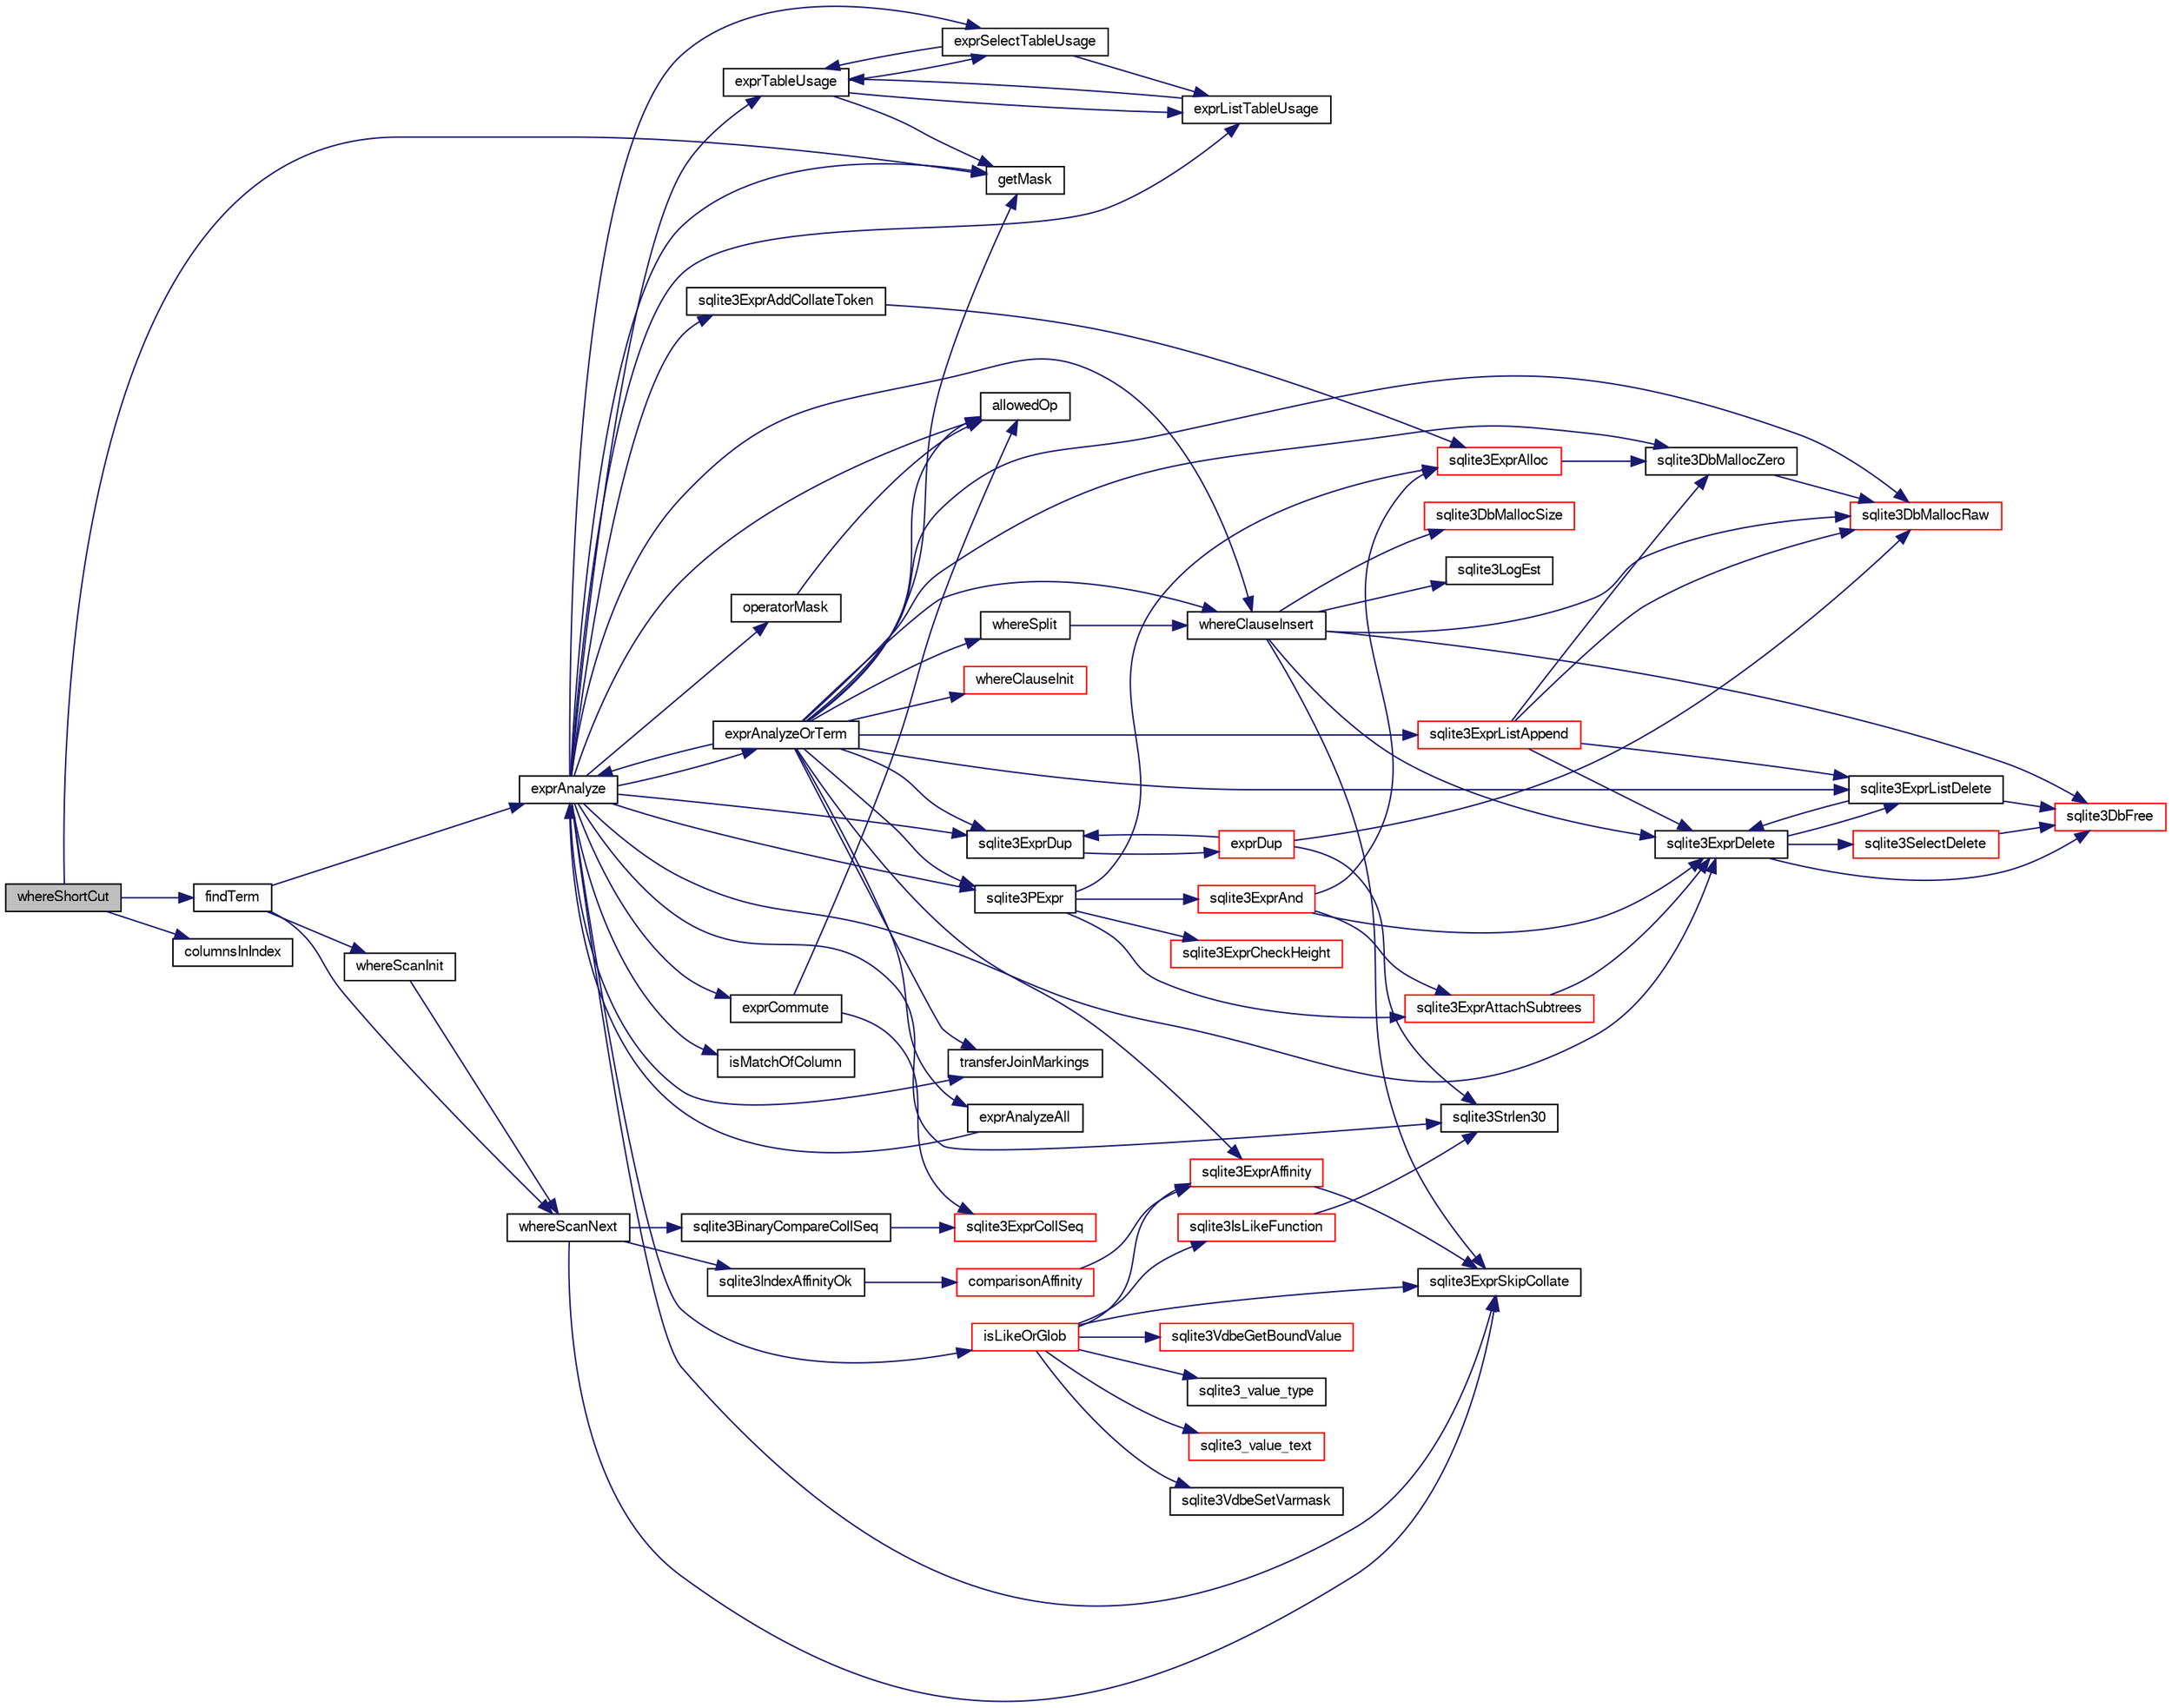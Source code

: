 digraph "whereShortCut"
{
  edge [fontname="FreeSans",fontsize="10",labelfontname="FreeSans",labelfontsize="10"];
  node [fontname="FreeSans",fontsize="10",shape=record];
  rankdir="LR";
  Node920856 [label="whereShortCut",height=0.2,width=0.4,color="black", fillcolor="grey75", style="filled", fontcolor="black"];
  Node920856 -> Node920857 [color="midnightblue",fontsize="10",style="solid",fontname="FreeSans"];
  Node920857 [label="findTerm",height=0.2,width=0.4,color="black", fillcolor="white", style="filled",URL="$sqlite3_8c.html#af26eb1eed85001fcf29fa189b631ac4b"];
  Node920857 -> Node920858 [color="midnightblue",fontsize="10",style="solid",fontname="FreeSans"];
  Node920858 [label="whereScanInit",height=0.2,width=0.4,color="black", fillcolor="white", style="filled",URL="$sqlite3_8c.html#ab7a6bce9b1760a3db93cca329216e5c9"];
  Node920858 -> Node920859 [color="midnightblue",fontsize="10",style="solid",fontname="FreeSans"];
  Node920859 [label="whereScanNext",height=0.2,width=0.4,color="black", fillcolor="white", style="filled",URL="$sqlite3_8c.html#a9e9c2943f8e78b0d225912d165bdaee2"];
  Node920859 -> Node920860 [color="midnightblue",fontsize="10",style="solid",fontname="FreeSans"];
  Node920860 [label="sqlite3ExprSkipCollate",height=0.2,width=0.4,color="black", fillcolor="white", style="filled",URL="$sqlite3_8c.html#a91b59896d4e3534de7c33940dca8537c"];
  Node920859 -> Node920861 [color="midnightblue",fontsize="10",style="solid",fontname="FreeSans"];
  Node920861 [label="sqlite3IndexAffinityOk",height=0.2,width=0.4,color="black", fillcolor="white", style="filled",URL="$sqlite3_8c.html#a9d43a9db81f31f7473f7ca11fd823900"];
  Node920861 -> Node920862 [color="midnightblue",fontsize="10",style="solid",fontname="FreeSans"];
  Node920862 [label="comparisonAffinity",height=0.2,width=0.4,color="red", fillcolor="white", style="filled",URL="$sqlite3_8c.html#a288a61b5d72d6974ed9b0bb4f57f45ac"];
  Node920862 -> Node920863 [color="midnightblue",fontsize="10",style="solid",fontname="FreeSans"];
  Node920863 [label="sqlite3ExprAffinity",height=0.2,width=0.4,color="red", fillcolor="white", style="filled",URL="$sqlite3_8c.html#aca6a667380b05650f917422118d8b7d3"];
  Node920863 -> Node920860 [color="midnightblue",fontsize="10",style="solid",fontname="FreeSans"];
  Node920859 -> Node920868 [color="midnightblue",fontsize="10",style="solid",fontname="FreeSans"];
  Node920868 [label="sqlite3BinaryCompareCollSeq",height=0.2,width=0.4,color="black", fillcolor="white", style="filled",URL="$sqlite3_8c.html#ad736cef22bdf857cc89b9411ffca6af6"];
  Node920868 -> Node920869 [color="midnightblue",fontsize="10",style="solid",fontname="FreeSans"];
  Node920869 [label="sqlite3ExprCollSeq",height=0.2,width=0.4,color="red", fillcolor="white", style="filled",URL="$sqlite3_8c.html#af36e271ed5ce13d4f2d088a766529574"];
  Node920857 -> Node920859 [color="midnightblue",fontsize="10",style="solid",fontname="FreeSans"];
  Node920857 -> Node921171 [color="midnightblue",fontsize="10",style="solid",fontname="FreeSans"];
  Node921171 [label="exprAnalyze",height=0.2,width=0.4,color="black", fillcolor="white", style="filled",URL="$sqlite3_8c.html#acb10e48c9a4184a4edd9bfd5b14ad0b7"];
  Node921171 -> Node921172 [color="midnightblue",fontsize="10",style="solid",fontname="FreeSans"];
  Node921172 [label="exprTableUsage",height=0.2,width=0.4,color="black", fillcolor="white", style="filled",URL="$sqlite3_8c.html#adc74a03d7e143fc3158a9f530fa35919"];
  Node921172 -> Node921173 [color="midnightblue",fontsize="10",style="solid",fontname="FreeSans"];
  Node921173 [label="getMask",height=0.2,width=0.4,color="black", fillcolor="white", style="filled",URL="$sqlite3_8c.html#aff9554a4790fc9c0b4f80378505c45dc"];
  Node921172 -> Node921174 [color="midnightblue",fontsize="10",style="solid",fontname="FreeSans"];
  Node921174 [label="exprSelectTableUsage",height=0.2,width=0.4,color="black", fillcolor="white", style="filled",URL="$sqlite3_8c.html#af22cb4832e9eabf75dd8e07e6f9221a8"];
  Node921174 -> Node921175 [color="midnightblue",fontsize="10",style="solid",fontname="FreeSans"];
  Node921175 [label="exprListTableUsage",height=0.2,width=0.4,color="black", fillcolor="white", style="filled",URL="$sqlite3_8c.html#a99dd0f7db0b58d62b2983f95a0dee071"];
  Node921175 -> Node921172 [color="midnightblue",fontsize="10",style="solid",fontname="FreeSans"];
  Node921174 -> Node921172 [color="midnightblue",fontsize="10",style="solid",fontname="FreeSans"];
  Node921172 -> Node921175 [color="midnightblue",fontsize="10",style="solid",fontname="FreeSans"];
  Node921171 -> Node921174 [color="midnightblue",fontsize="10",style="solid",fontname="FreeSans"];
  Node921171 -> Node921175 [color="midnightblue",fontsize="10",style="solid",fontname="FreeSans"];
  Node921171 -> Node921173 [color="midnightblue",fontsize="10",style="solid",fontname="FreeSans"];
  Node921171 -> Node921176 [color="midnightblue",fontsize="10",style="solid",fontname="FreeSans"];
  Node921176 [label="allowedOp",height=0.2,width=0.4,color="black", fillcolor="white", style="filled",URL="$sqlite3_8c.html#a9cb0a678e7e89071cde7e9ad6a5b6aef"];
  Node921171 -> Node920860 [color="midnightblue",fontsize="10",style="solid",fontname="FreeSans"];
  Node921171 -> Node921177 [color="midnightblue",fontsize="10",style="solid",fontname="FreeSans"];
  Node921177 [label="operatorMask",height=0.2,width=0.4,color="black", fillcolor="white", style="filled",URL="$sqlite3_8c.html#a2c4d9f851b9a7492b6a009c12fd78ba3"];
  Node921177 -> Node921176 [color="midnightblue",fontsize="10",style="solid",fontname="FreeSans"];
  Node921171 -> Node921178 [color="midnightblue",fontsize="10",style="solid",fontname="FreeSans"];
  Node921178 [label="sqlite3ExprDup",height=0.2,width=0.4,color="black", fillcolor="white", style="filled",URL="$sqlite3_8c.html#a509095508224c9f99698d86205234209"];
  Node921178 -> Node921179 [color="midnightblue",fontsize="10",style="solid",fontname="FreeSans"];
  Node921179 [label="exprDup",height=0.2,width=0.4,color="red", fillcolor="white", style="filled",URL="$sqlite3_8c.html#a89f473c64253ae0a76749f543466a05a"];
  Node921179 -> Node920878 [color="midnightblue",fontsize="10",style="solid",fontname="FreeSans"];
  Node920878 [label="sqlite3DbMallocRaw",height=0.2,width=0.4,color="red", fillcolor="white", style="filled",URL="$sqlite3_8c.html#abbe8be0cf7175e11ddc3e2218fad924e"];
  Node921179 -> Node920876 [color="midnightblue",fontsize="10",style="solid",fontname="FreeSans"];
  Node920876 [label="sqlite3Strlen30",height=0.2,width=0.4,color="black", fillcolor="white", style="filled",URL="$sqlite3_8c.html#a3dcd80ba41f1a308193dee74857b62a7"];
  Node921179 -> Node921178 [color="midnightblue",fontsize="10",style="solid",fontname="FreeSans"];
  Node921171 -> Node921189 [color="midnightblue",fontsize="10",style="solid",fontname="FreeSans"];
  Node921189 [label="sqlite3ExprDelete",height=0.2,width=0.4,color="black", fillcolor="white", style="filled",URL="$sqlite3_8c.html#ae4e21ab5918e0428fbaa9e615dceb309"];
  Node921189 -> Node920907 [color="midnightblue",fontsize="10",style="solid",fontname="FreeSans"];
  Node920907 [label="sqlite3DbFree",height=0.2,width=0.4,color="red", fillcolor="white", style="filled",URL="$sqlite3_8c.html#ac70ab821a6607b4a1b909582dc37a069"];
  Node921189 -> Node921190 [color="midnightblue",fontsize="10",style="solid",fontname="FreeSans"];
  Node921190 [label="sqlite3SelectDelete",height=0.2,width=0.4,color="red", fillcolor="white", style="filled",URL="$sqlite3_8c.html#a0f56959f0acac85496744f0d068854a0"];
  Node921190 -> Node920907 [color="midnightblue",fontsize="10",style="solid",fontname="FreeSans"];
  Node921189 -> Node921192 [color="midnightblue",fontsize="10",style="solid",fontname="FreeSans"];
  Node921192 [label="sqlite3ExprListDelete",height=0.2,width=0.4,color="black", fillcolor="white", style="filled",URL="$sqlite3_8c.html#ae9cd46eac81e86a04ed8c09b99fc3c10"];
  Node921192 -> Node921189 [color="midnightblue",fontsize="10",style="solid",fontname="FreeSans"];
  Node921192 -> Node920907 [color="midnightblue",fontsize="10",style="solid",fontname="FreeSans"];
  Node921171 -> Node921846 [color="midnightblue",fontsize="10",style="solid",fontname="FreeSans"];
  Node921846 [label="whereClauseInsert",height=0.2,width=0.4,color="black", fillcolor="white", style="filled",URL="$sqlite3_8c.html#a041437b48ab90370901a024e385193da"];
  Node921846 -> Node920878 [color="midnightblue",fontsize="10",style="solid",fontname="FreeSans"];
  Node921846 -> Node921189 [color="midnightblue",fontsize="10",style="solid",fontname="FreeSans"];
  Node921846 -> Node920907 [color="midnightblue",fontsize="10",style="solid",fontname="FreeSans"];
  Node921846 -> Node920909 [color="midnightblue",fontsize="10",style="solid",fontname="FreeSans"];
  Node920909 [label="sqlite3DbMallocSize",height=0.2,width=0.4,color="red", fillcolor="white", style="filled",URL="$sqlite3_8c.html#aa397e5a8a03495203a0767abf0a71f86"];
  Node921846 -> Node921758 [color="midnightblue",fontsize="10",style="solid",fontname="FreeSans"];
  Node921758 [label="sqlite3LogEst",height=0.2,width=0.4,color="black", fillcolor="white", style="filled",URL="$sqlite3_8c.html#a14c7d015bfd3d4a869739b9e6139c84f"];
  Node921846 -> Node920860 [color="midnightblue",fontsize="10",style="solid",fontname="FreeSans"];
  Node921171 -> Node921847 [color="midnightblue",fontsize="10",style="solid",fontname="FreeSans"];
  Node921847 [label="exprCommute",height=0.2,width=0.4,color="black", fillcolor="white", style="filled",URL="$sqlite3_8c.html#ab6bc22735005ef5fc9bd51cd269f54be"];
  Node921847 -> Node921176 [color="midnightblue",fontsize="10",style="solid",fontname="FreeSans"];
  Node921847 -> Node920869 [color="midnightblue",fontsize="10",style="solid",fontname="FreeSans"];
  Node921171 -> Node921848 [color="midnightblue",fontsize="10",style="solid",fontname="FreeSans"];
  Node921848 [label="sqlite3PExpr",height=0.2,width=0.4,color="black", fillcolor="white", style="filled",URL="$sqlite3_8c.html#a56670a96a4ad8449466fea3449f71c57"];
  Node921848 -> Node921849 [color="midnightblue",fontsize="10",style="solid",fontname="FreeSans"];
  Node921849 [label="sqlite3ExprAnd",height=0.2,width=0.4,color="red", fillcolor="white", style="filled",URL="$sqlite3_8c.html#adb7ce3f2fe4bc4cb22dbb82aed2b6c32"];
  Node921849 -> Node921189 [color="midnightblue",fontsize="10",style="solid",fontname="FreeSans"];
  Node921849 -> Node921852 [color="midnightblue",fontsize="10",style="solid",fontname="FreeSans"];
  Node921852 [label="sqlite3ExprAlloc",height=0.2,width=0.4,color="red", fillcolor="white", style="filled",URL="$sqlite3_8c.html#a7f1c54604acd48617bd41d26f5db776d"];
  Node921852 -> Node920877 [color="midnightblue",fontsize="10",style="solid",fontname="FreeSans"];
  Node920877 [label="sqlite3DbMallocZero",height=0.2,width=0.4,color="black", fillcolor="white", style="filled",URL="$sqlite3_8c.html#a49cfebac9d6067a03442c92af73f33e4"];
  Node920877 -> Node920878 [color="midnightblue",fontsize="10",style="solid",fontname="FreeSans"];
  Node921849 -> Node921853 [color="midnightblue",fontsize="10",style="solid",fontname="FreeSans"];
  Node921853 [label="sqlite3ExprAttachSubtrees",height=0.2,width=0.4,color="red", fillcolor="white", style="filled",URL="$sqlite3_8c.html#a74aac72e6029e25c0d4505a4cc4020c6"];
  Node921853 -> Node921189 [color="midnightblue",fontsize="10",style="solid",fontname="FreeSans"];
  Node921848 -> Node921852 [color="midnightblue",fontsize="10",style="solid",fontname="FreeSans"];
  Node921848 -> Node921853 [color="midnightblue",fontsize="10",style="solid",fontname="FreeSans"];
  Node921848 -> Node921858 [color="midnightblue",fontsize="10",style="solid",fontname="FreeSans"];
  Node921858 [label="sqlite3ExprCheckHeight",height=0.2,width=0.4,color="red", fillcolor="white", style="filled",URL="$sqlite3_8c.html#ab208260635507bd7a5c58b612db514f2"];
  Node921171 -> Node921859 [color="midnightblue",fontsize="10",style="solid",fontname="FreeSans"];
  Node921859 [label="transferJoinMarkings",height=0.2,width=0.4,color="black", fillcolor="white", style="filled",URL="$sqlite3_8c.html#a47436cb058c53d38e19c4169f1e9c0d3"];
  Node921171 -> Node921860 [color="midnightblue",fontsize="10",style="solid",fontname="FreeSans"];
  Node921860 [label="exprAnalyzeOrTerm",height=0.2,width=0.4,color="black", fillcolor="white", style="filled",URL="$sqlite3_8c.html#ab95cabd8b51cb2291b5bef0c4a3776d2"];
  Node921860 -> Node920877 [color="midnightblue",fontsize="10",style="solid",fontname="FreeSans"];
  Node921860 -> Node921861 [color="midnightblue",fontsize="10",style="solid",fontname="FreeSans"];
  Node921861 [label="whereClauseInit",height=0.2,width=0.4,color="red", fillcolor="white", style="filled",URL="$sqlite3_8c.html#a358affe6a340c15381df04b3c867237f"];
  Node921860 -> Node921865 [color="midnightblue",fontsize="10",style="solid",fontname="FreeSans"];
  Node921865 [label="whereSplit",height=0.2,width=0.4,color="black", fillcolor="white", style="filled",URL="$sqlite3_8c.html#acd382388576f55257b3ef1501d6f7f84"];
  Node921865 -> Node921846 [color="midnightblue",fontsize="10",style="solid",fontname="FreeSans"];
  Node921860 -> Node921866 [color="midnightblue",fontsize="10",style="solid",fontname="FreeSans"];
  Node921866 [label="exprAnalyzeAll",height=0.2,width=0.4,color="black", fillcolor="white", style="filled",URL="$sqlite3_8c.html#a2e7a957af98e240fa68e34d6ff639437"];
  Node921866 -> Node921171 [color="midnightblue",fontsize="10",style="solid",fontname="FreeSans"];
  Node921860 -> Node920878 [color="midnightblue",fontsize="10",style="solid",fontname="FreeSans"];
  Node921860 -> Node921176 [color="midnightblue",fontsize="10",style="solid",fontname="FreeSans"];
  Node921860 -> Node921173 [color="midnightblue",fontsize="10",style="solid",fontname="FreeSans"];
  Node921860 -> Node920863 [color="midnightblue",fontsize="10",style="solid",fontname="FreeSans"];
  Node921860 -> Node921178 [color="midnightblue",fontsize="10",style="solid",fontname="FreeSans"];
  Node921860 -> Node921867 [color="midnightblue",fontsize="10",style="solid",fontname="FreeSans"];
  Node921867 [label="sqlite3ExprListAppend",height=0.2,width=0.4,color="red", fillcolor="white", style="filled",URL="$sqlite3_8c.html#a2c227f0b97e0e31b120c702fae2b7409"];
  Node921867 -> Node920877 [color="midnightblue",fontsize="10",style="solid",fontname="FreeSans"];
  Node921867 -> Node920878 [color="midnightblue",fontsize="10",style="solid",fontname="FreeSans"];
  Node921867 -> Node921189 [color="midnightblue",fontsize="10",style="solid",fontname="FreeSans"];
  Node921867 -> Node921192 [color="midnightblue",fontsize="10",style="solid",fontname="FreeSans"];
  Node921860 -> Node921848 [color="midnightblue",fontsize="10",style="solid",fontname="FreeSans"];
  Node921860 -> Node921859 [color="midnightblue",fontsize="10",style="solid",fontname="FreeSans"];
  Node921860 -> Node921846 [color="midnightblue",fontsize="10",style="solid",fontname="FreeSans"];
  Node921860 -> Node921171 [color="midnightblue",fontsize="10",style="solid",fontname="FreeSans"];
  Node921860 -> Node921192 [color="midnightblue",fontsize="10",style="solid",fontname="FreeSans"];
  Node921171 -> Node921868 [color="midnightblue",fontsize="10",style="solid",fontname="FreeSans"];
  Node921868 [label="isLikeOrGlob",height=0.2,width=0.4,color="red", fillcolor="white", style="filled",URL="$sqlite3_8c.html#a6c38e495198bf8976f68d1a6ebd74a50"];
  Node921868 -> Node921869 [color="midnightblue",fontsize="10",style="solid",fontname="FreeSans"];
  Node921869 [label="sqlite3IsLikeFunction",height=0.2,width=0.4,color="red", fillcolor="white", style="filled",URL="$sqlite3_8c.html#a8f103fddc426dd932ea9d796e3e9a4c7"];
  Node921869 -> Node920876 [color="midnightblue",fontsize="10",style="solid",fontname="FreeSans"];
  Node921868 -> Node920863 [color="midnightblue",fontsize="10",style="solid",fontname="FreeSans"];
  Node921868 -> Node920860 [color="midnightblue",fontsize="10",style="solid",fontname="FreeSans"];
  Node921868 -> Node921872 [color="midnightblue",fontsize="10",style="solid",fontname="FreeSans"];
  Node921872 [label="sqlite3VdbeGetBoundValue",height=0.2,width=0.4,color="red", fillcolor="white", style="filled",URL="$sqlite3_8c.html#a4a816e353a950be4e752c157eb7437b5"];
  Node921868 -> Node920971 [color="midnightblue",fontsize="10",style="solid",fontname="FreeSans"];
  Node920971 [label="sqlite3_value_type",height=0.2,width=0.4,color="black", fillcolor="white", style="filled",URL="$sqlite3_8c.html#ac5e91a982065a1ab220a43bbd18cfa60"];
  Node921868 -> Node920972 [color="midnightblue",fontsize="10",style="solid",fontname="FreeSans"];
  Node920972 [label="sqlite3_value_text",height=0.2,width=0.4,color="red", fillcolor="white", style="filled",URL="$sqlite3_8c.html#aef2ace3239e6dd59c74110faa70f8171"];
  Node921868 -> Node921873 [color="midnightblue",fontsize="10",style="solid",fontname="FreeSans"];
  Node921873 [label="sqlite3VdbeSetVarmask",height=0.2,width=0.4,color="black", fillcolor="white", style="filled",URL="$sqlite3_8c.html#acea0d8371216f276fe67c1b5ef24f3d7"];
  Node921171 -> Node920876 [color="midnightblue",fontsize="10",style="solid",fontname="FreeSans"];
  Node921171 -> Node921989 [color="midnightblue",fontsize="10",style="solid",fontname="FreeSans"];
  Node921989 [label="sqlite3ExprAddCollateToken",height=0.2,width=0.4,color="black", fillcolor="white", style="filled",URL="$sqlite3_8c.html#a78ef60a4dbac9c172ee8130d7d497935"];
  Node921989 -> Node921852 [color="midnightblue",fontsize="10",style="solid",fontname="FreeSans"];
  Node921171 -> Node922130 [color="midnightblue",fontsize="10",style="solid",fontname="FreeSans"];
  Node922130 [label="isMatchOfColumn",height=0.2,width=0.4,color="black", fillcolor="white", style="filled",URL="$sqlite3_8c.html#aca81ee8f18d68ba146e343c7b49152a3"];
  Node920856 -> Node922080 [color="midnightblue",fontsize="10",style="solid",fontname="FreeSans"];
  Node922080 [label="columnsInIndex",height=0.2,width=0.4,color="black", fillcolor="white", style="filled",URL="$sqlite3_8c.html#a4bf95961e7be0c2d033dbdbb170546a1"];
  Node920856 -> Node921173 [color="midnightblue",fontsize="10",style="solid",fontname="FreeSans"];
}
